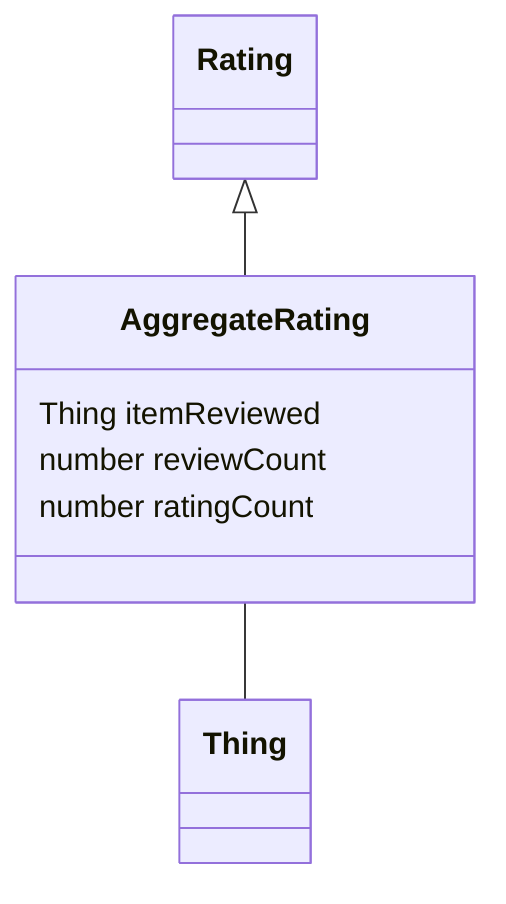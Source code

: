 classDiagram
  AggregateRating -- Thing


Rating <|-- AggregateRating
class AggregateRating {

  Thing itemReviewed
  number reviewCount
  number ratingCount

}